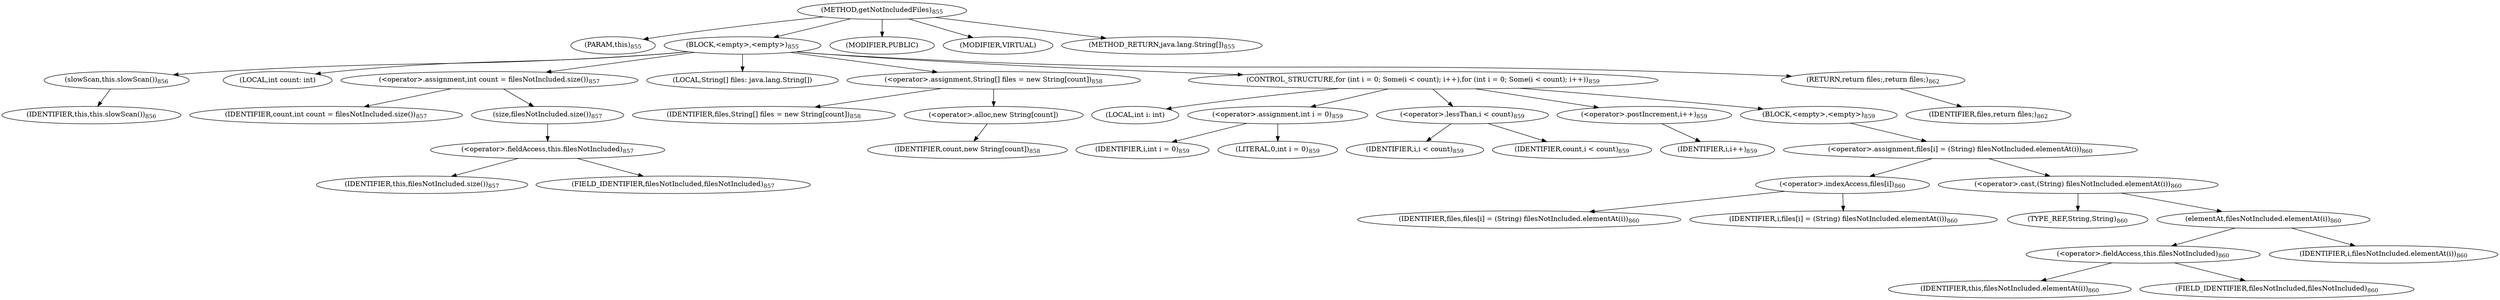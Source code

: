 digraph "getNotIncludedFiles" {  
"1822" [label = <(METHOD,getNotIncludedFiles)<SUB>855</SUB>> ]
"47" [label = <(PARAM,this)<SUB>855</SUB>> ]
"1823" [label = <(BLOCK,&lt;empty&gt;,&lt;empty&gt;)<SUB>855</SUB>> ]
"1824" [label = <(slowScan,this.slowScan())<SUB>856</SUB>> ]
"46" [label = <(IDENTIFIER,this,this.slowScan())<SUB>856</SUB>> ]
"1825" [label = <(LOCAL,int count: int)> ]
"1826" [label = <(&lt;operator&gt;.assignment,int count = filesNotIncluded.size())<SUB>857</SUB>> ]
"1827" [label = <(IDENTIFIER,count,int count = filesNotIncluded.size())<SUB>857</SUB>> ]
"1828" [label = <(size,filesNotIncluded.size())<SUB>857</SUB>> ]
"1829" [label = <(&lt;operator&gt;.fieldAccess,this.filesNotIncluded)<SUB>857</SUB>> ]
"1830" [label = <(IDENTIFIER,this,filesNotIncluded.size())<SUB>857</SUB>> ]
"1831" [label = <(FIELD_IDENTIFIER,filesNotIncluded,filesNotIncluded)<SUB>857</SUB>> ]
"1832" [label = <(LOCAL,String[] files: java.lang.String[])> ]
"1833" [label = <(&lt;operator&gt;.assignment,String[] files = new String[count])<SUB>858</SUB>> ]
"1834" [label = <(IDENTIFIER,files,String[] files = new String[count])<SUB>858</SUB>> ]
"1835" [label = <(&lt;operator&gt;.alloc,new String[count])> ]
"1836" [label = <(IDENTIFIER,count,new String[count])<SUB>858</SUB>> ]
"1837" [label = <(CONTROL_STRUCTURE,for (int i = 0; Some(i &lt; count); i++),for (int i = 0; Some(i &lt; count); i++))<SUB>859</SUB>> ]
"1838" [label = <(LOCAL,int i: int)> ]
"1839" [label = <(&lt;operator&gt;.assignment,int i = 0)<SUB>859</SUB>> ]
"1840" [label = <(IDENTIFIER,i,int i = 0)<SUB>859</SUB>> ]
"1841" [label = <(LITERAL,0,int i = 0)<SUB>859</SUB>> ]
"1842" [label = <(&lt;operator&gt;.lessThan,i &lt; count)<SUB>859</SUB>> ]
"1843" [label = <(IDENTIFIER,i,i &lt; count)<SUB>859</SUB>> ]
"1844" [label = <(IDENTIFIER,count,i &lt; count)<SUB>859</SUB>> ]
"1845" [label = <(&lt;operator&gt;.postIncrement,i++)<SUB>859</SUB>> ]
"1846" [label = <(IDENTIFIER,i,i++)<SUB>859</SUB>> ]
"1847" [label = <(BLOCK,&lt;empty&gt;,&lt;empty&gt;)<SUB>859</SUB>> ]
"1848" [label = <(&lt;operator&gt;.assignment,files[i] = (String) filesNotIncluded.elementAt(i))<SUB>860</SUB>> ]
"1849" [label = <(&lt;operator&gt;.indexAccess,files[i])<SUB>860</SUB>> ]
"1850" [label = <(IDENTIFIER,files,files[i] = (String) filesNotIncluded.elementAt(i))<SUB>860</SUB>> ]
"1851" [label = <(IDENTIFIER,i,files[i] = (String) filesNotIncluded.elementAt(i))<SUB>860</SUB>> ]
"1852" [label = <(&lt;operator&gt;.cast,(String) filesNotIncluded.elementAt(i))<SUB>860</SUB>> ]
"1853" [label = <(TYPE_REF,String,String)<SUB>860</SUB>> ]
"1854" [label = <(elementAt,filesNotIncluded.elementAt(i))<SUB>860</SUB>> ]
"1855" [label = <(&lt;operator&gt;.fieldAccess,this.filesNotIncluded)<SUB>860</SUB>> ]
"1856" [label = <(IDENTIFIER,this,filesNotIncluded.elementAt(i))<SUB>860</SUB>> ]
"1857" [label = <(FIELD_IDENTIFIER,filesNotIncluded,filesNotIncluded)<SUB>860</SUB>> ]
"1858" [label = <(IDENTIFIER,i,filesNotIncluded.elementAt(i))<SUB>860</SUB>> ]
"1859" [label = <(RETURN,return files;,return files;)<SUB>862</SUB>> ]
"1860" [label = <(IDENTIFIER,files,return files;)<SUB>862</SUB>> ]
"1861" [label = <(MODIFIER,PUBLIC)> ]
"1862" [label = <(MODIFIER,VIRTUAL)> ]
"1863" [label = <(METHOD_RETURN,java.lang.String[])<SUB>855</SUB>> ]
  "1822" -> "47" 
  "1822" -> "1823" 
  "1822" -> "1861" 
  "1822" -> "1862" 
  "1822" -> "1863" 
  "1823" -> "1824" 
  "1823" -> "1825" 
  "1823" -> "1826" 
  "1823" -> "1832" 
  "1823" -> "1833" 
  "1823" -> "1837" 
  "1823" -> "1859" 
  "1824" -> "46" 
  "1826" -> "1827" 
  "1826" -> "1828" 
  "1828" -> "1829" 
  "1829" -> "1830" 
  "1829" -> "1831" 
  "1833" -> "1834" 
  "1833" -> "1835" 
  "1835" -> "1836" 
  "1837" -> "1838" 
  "1837" -> "1839" 
  "1837" -> "1842" 
  "1837" -> "1845" 
  "1837" -> "1847" 
  "1839" -> "1840" 
  "1839" -> "1841" 
  "1842" -> "1843" 
  "1842" -> "1844" 
  "1845" -> "1846" 
  "1847" -> "1848" 
  "1848" -> "1849" 
  "1848" -> "1852" 
  "1849" -> "1850" 
  "1849" -> "1851" 
  "1852" -> "1853" 
  "1852" -> "1854" 
  "1854" -> "1855" 
  "1854" -> "1858" 
  "1855" -> "1856" 
  "1855" -> "1857" 
  "1859" -> "1860" 
}

